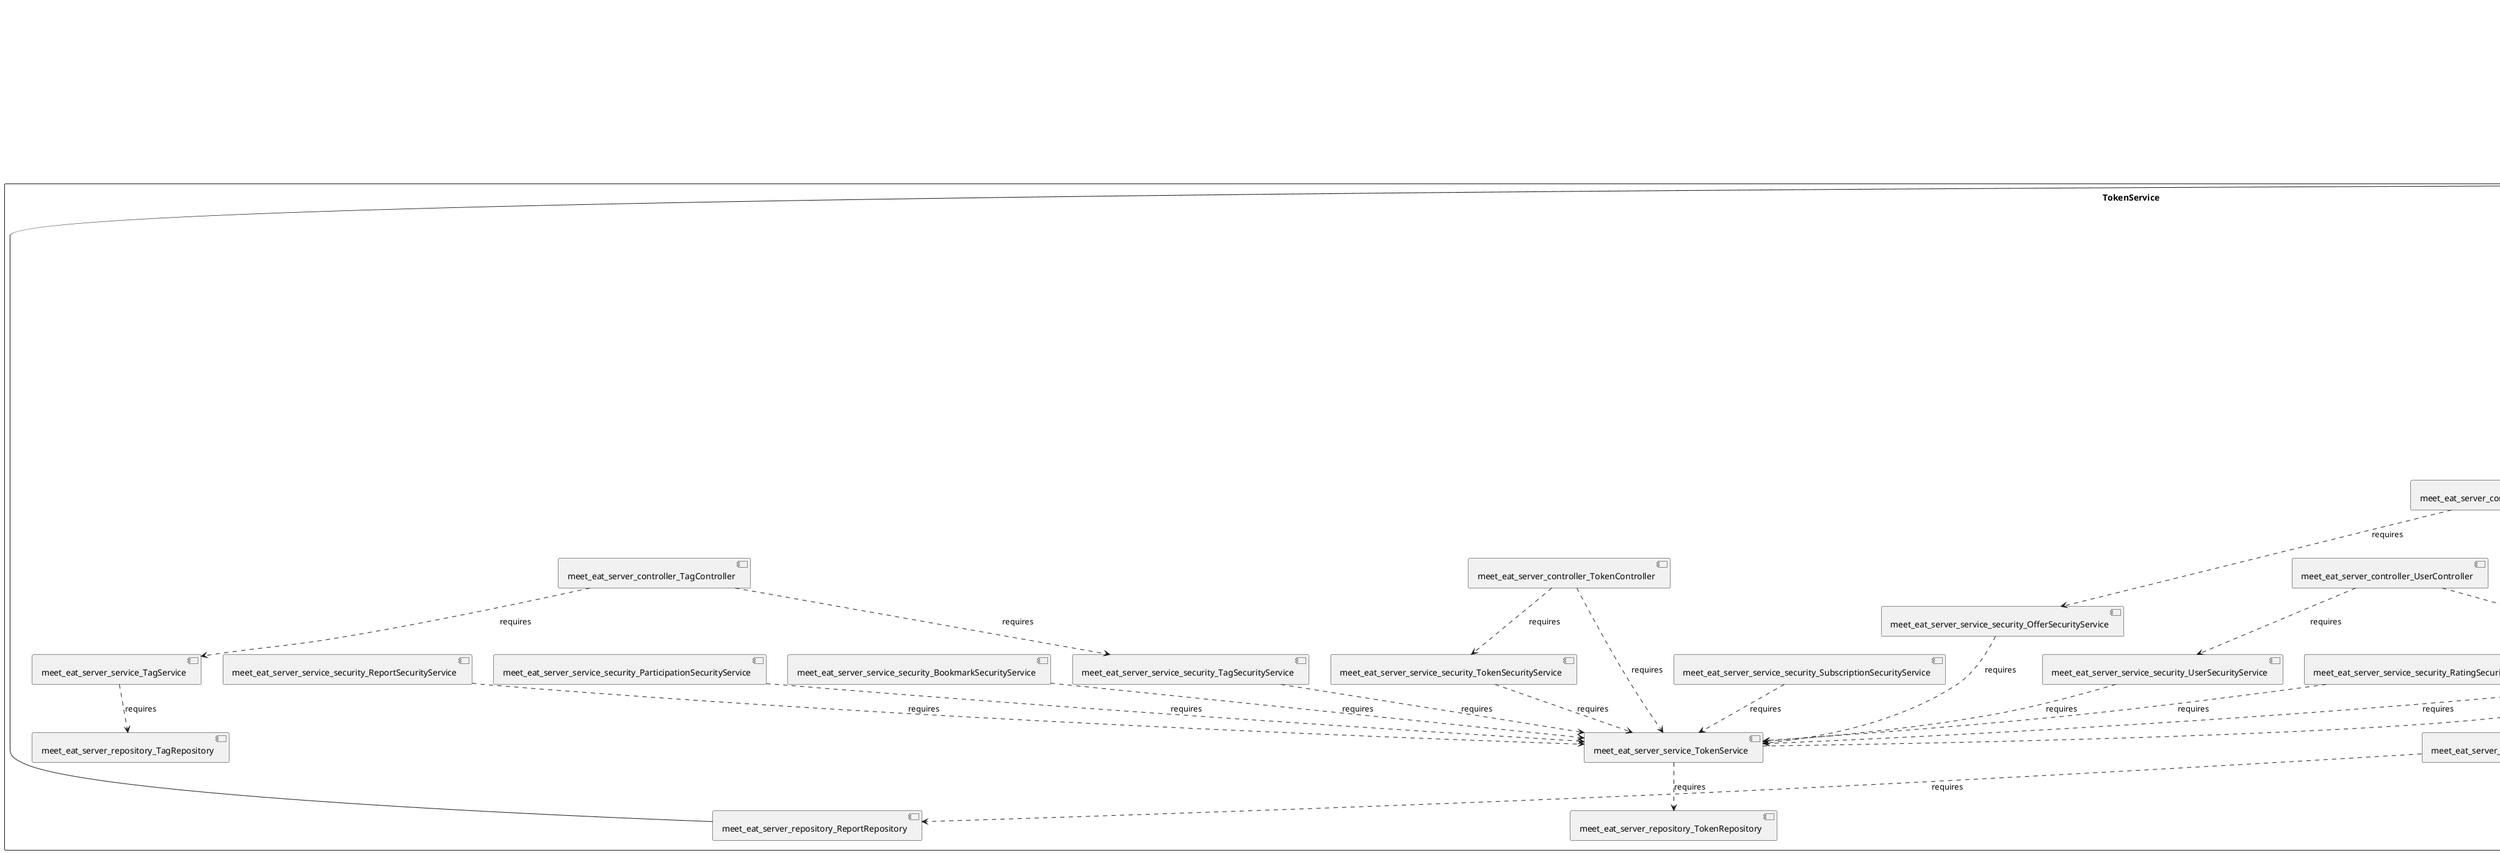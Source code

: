 @startuml
skinparam fixCircleLabelOverlapping true
skinparam componentStyle uml2
component "EntityController\n\n\n\n\n\n" {
[meet_eat_server_controller_EntityController]
}
component "EntityService\n\n\n\n\n\n" {
[meet_eat_server_service_EntityService]
}
component "TokenService\n\n\n\n\n\n" {
[meet_eat_server_service_ParticipationService]
[meet_eat_server_controller_RatingController]
[meet_eat_server_service_security_RatingSecurityService]
[meet_eat_server_service_RatingService]
[meet_eat_server_service_ReportService]
[meet_eat_server_controller_SubscriptionController]
[meet_eat_server_service_SubscriptionService]
[meet_eat_server_service_security_BookmarkSecurityService]
[meet_eat_server_repository_RatingRepository]
[meet_eat_server_controller_ReportController]
[meet_eat_server_controller_OfferController]
[meet_eat_server_service_EmailService]
[meet_eat_server_repository_ReportRepository]
[meet_eat_server_repository_SubscriptionRepository]
[meet_eat_server_service_security_ReportSecurityService]
[meet_eat_server_controller_BookmarkController]
[meet_eat_server_service_security_SubscriptionSecurityService]
[meet_eat_server_repository_UserRepository]
[meet_eat_server_service_security_TokenSecurityService]
[meet_eat_server_controller_ParticipationController]
[meet_eat_server_service_security_UserSecurityService]
[meet_eat_server_repository_OfferRepository]
[meet_eat_server_repository_BookmarkRepository]
[meet_eat_server_service_security_SecurityService]
[meet_eat_server_controller_TokenController]
[meet_eat_server_service_security_TagSecurityService]
[meet_eat_server_service_security_ParticipationSecurityService]
[meet_eat_server_service_security_OfferSecurityService]
[meet_eat_server_repository_ParticipationRepository]
[meet_eat_server_controller_UserController]
[meet_eat_server_repository_TokenRepository]
[meet_eat_server_repository_TagRepository]
[meet_eat_server_controller_TagController]
[meet_eat_server_service_TokenService]
[meet_eat_server_service_OfferService]
[meet_eat_server_service_BookmarkService]
[meet_eat_server_service_TagService]
[meet_eat_server_service_UserService]
portin " " as TokenService_requires_meet_eat_server_repository_EntityRelationRepository
[meet_eat_server_controller_RatingController]..>[meet_eat_server_service_security_SecurityService] : requires
[meet_eat_server_controller_ReportController]..>[meet_eat_server_service_security_SecurityService] : requires
[meet_eat_server_service_SubscriptionService]..>[meet_eat_server_repository_SubscriptionRepository] : requires
[meet_eat_server_service_OfferService]..>[meet_eat_server_service_SubscriptionService] : requires
[meet_eat_server_service_RatingService]..>[meet_eat_server_repository_RatingRepository] : requires
[meet_eat_server_service_security_UserSecurityService]..>[meet_eat_server_service_TokenService] : requires
[meet_eat_server_service_TokenService]..>[meet_eat_server_service_UserService] : requires
[meet_eat_server_service_security_ReportSecurityService]..>[meet_eat_server_service_TokenService] : requires
[meet_eat_server_service_security_SubscriptionSecurityService]..>[meet_eat_server_service_TokenService] : requires
[meet_eat_server_service_UserService]..>[meet_eat_server_service_BookmarkService] : requires
[meet_eat_server_service_TagService]..>[meet_eat_server_repository_TagRepository] : requires
[meet_eat_server_service_ParticipationService]..>[meet_eat_server_service_OfferService] : requires
[meet_eat_server_controller_UserController]..>[meet_eat_server_service_UserService] : requires
[meet_eat_server_service_security_RatingSecurityService]..>[meet_eat_server_service_TokenService] : requires
[meet_eat_server_controller_UserController]..>[meet_eat_server_service_security_UserSecurityService] : requires
[meet_eat_server_service_UserService]..>[meet_eat_server_service_EmailService] : requires
[meet_eat_server_service_UserService]..>[meet_eat_server_service_TokenService] : requires
[meet_eat_server_controller_SubscriptionController]..>[meet_eat_server_service_SubscriptionService] : requires
[meet_eat_server_service_OfferService]..>[meet_eat_server_service_RatingService] : requires
[meet_eat_server_controller_ParticipationController]..>[meet_eat_server_service_security_SecurityService] : requires
[meet_eat_server_service_OfferService]..>[meet_eat_server_service_ParticipationService] : requires
[meet_eat_server_service_UserService]..>[meet_eat_server_repository_UserRepository] : requires
[meet_eat_server_service_security_OfferSecurityService]..>[meet_eat_server_service_TokenService] : requires
[meet_eat_server_service_SubscriptionService]..>[meet_eat_server_service_UserService] : requires
[meet_eat_server_controller_BookmarkController]..>[meet_eat_server_service_security_SecurityService] : requires
[meet_eat_server_service_OfferService]..>[meet_eat_server_repository_OfferRepository] : requires
[meet_eat_server_controller_TokenController]..>[meet_eat_server_service_TokenService] : requires
[meet_eat_server_controller_TokenController]..>[meet_eat_server_service_security_TokenSecurityService] : requires
[meet_eat_server_service_UserService]..>[meet_eat_server_service_ParticipationService] : requires
[meet_eat_server_service_UserService]..>[meet_eat_server_service_OfferService] : requires
[meet_eat_server_service_ParticipationService]..>[meet_eat_server_repository_ParticipationRepository] : requires
[meet_eat_server_service_RatingService]..>[meet_eat_server_service_UserService] : requires
[meet_eat_server_service_BookmarkService]..>[meet_eat_server_repository_BookmarkRepository] : requires
[meet_eat_server_service_OfferService]..>[meet_eat_server_service_ReportService] : requires
[meet_eat_server_controller_SubscriptionController]..>[meet_eat_server_service_security_SecurityService] : requires
[meet_eat_server_service_security_ParticipationSecurityService]..>[meet_eat_server_service_TokenService] : requires
[meet_eat_server_service_TokenService]..>[meet_eat_server_repository_TokenRepository] : requires
[meet_eat_server_service_security_TokenSecurityService]..>[meet_eat_server_service_TokenService] : requires
[meet_eat_server_service_BookmarkService]..>[meet_eat_server_service_UserService] : requires
[meet_eat_server_service_security_BookmarkSecurityService]..>[meet_eat_server_service_TokenService] : requires
[meet_eat_server_service_OfferService]..>[meet_eat_server_service_BookmarkService] : requires
[meet_eat_server_controller_ReportController]..>[meet_eat_server_service_ReportService] : requires
[meet_eat_server_service_UserService]..>[meet_eat_server_service_ReportService] : requires
[meet_eat_server_service_OfferService]..>[meet_eat_server_service_UserService] : requires
[meet_eat_server_controller_ParticipationController]..>[meet_eat_server_service_ParticipationService] : requires
[meet_eat_server_controller_TagController]..>[meet_eat_server_service_security_TagSecurityService] : requires
[meet_eat_server_controller_RatingController]..>[meet_eat_server_service_RatingService] : requires
[meet_eat_server_controller_TagController]..>[meet_eat_server_service_TagService] : requires
[meet_eat_server_service_ReportService]..>[meet_eat_server_repository_ReportRepository] : requires
[meet_eat_server_controller_OfferController]..>[meet_eat_server_service_security_OfferSecurityService] : requires
[meet_eat_server_controller_BookmarkController]..>[meet_eat_server_service_BookmarkService] : requires
[meet_eat_server_service_UserService]..>[meet_eat_server_service_RatingService] : requires
[meet_eat_server_service_UserService]..>[meet_eat_server_service_SubscriptionService] : requires
[meet_eat_server_controller_OfferController]..>[meet_eat_server_service_OfferService] : requires
[meet_eat_server_service_security_TagSecurityService]..>[meet_eat_server_service_TokenService] : requires
"TokenService_requires_meet_eat_server_repository_EntityRelationRepository"--[meet_eat_server_repository_ReportRepository]
"TokenService_requires_meet_eat_server_repository_EntityRelationRepository"--[meet_eat_server_repository_RatingRepository]
"TokenService_requires_meet_eat_server_repository_EntityRelationRepository"--[meet_eat_server_repository_SubscriptionRepository]
"TokenService_requires_meet_eat_server_repository_EntityRelationRepository"--[meet_eat_server_repository_BookmarkRepository]
"TokenService_requires_meet_eat_server_repository_EntityRelationRepository"--[meet_eat_server_repository_ParticipationRepository]
}
interface "meet_eat_server_repository_EntityRelationRepository" as interface.meet_eat_server_repository_EntityRelationRepository
interface.meet_eat_server_repository_EntityRelationRepository--"TokenService_requires_meet_eat_server_repository_EntityRelationRepository"
interface "K" as interface.K
interface.K--[K_Provider]
interface "meet_eat_server_service_JavaMailSender" as interface.meet_eat_server_service_JavaMailSender
interface.meet_eat_server_service_JavaMailSender--[meet_eat_server_service_JavaMailSender_Provider]

@enduml
